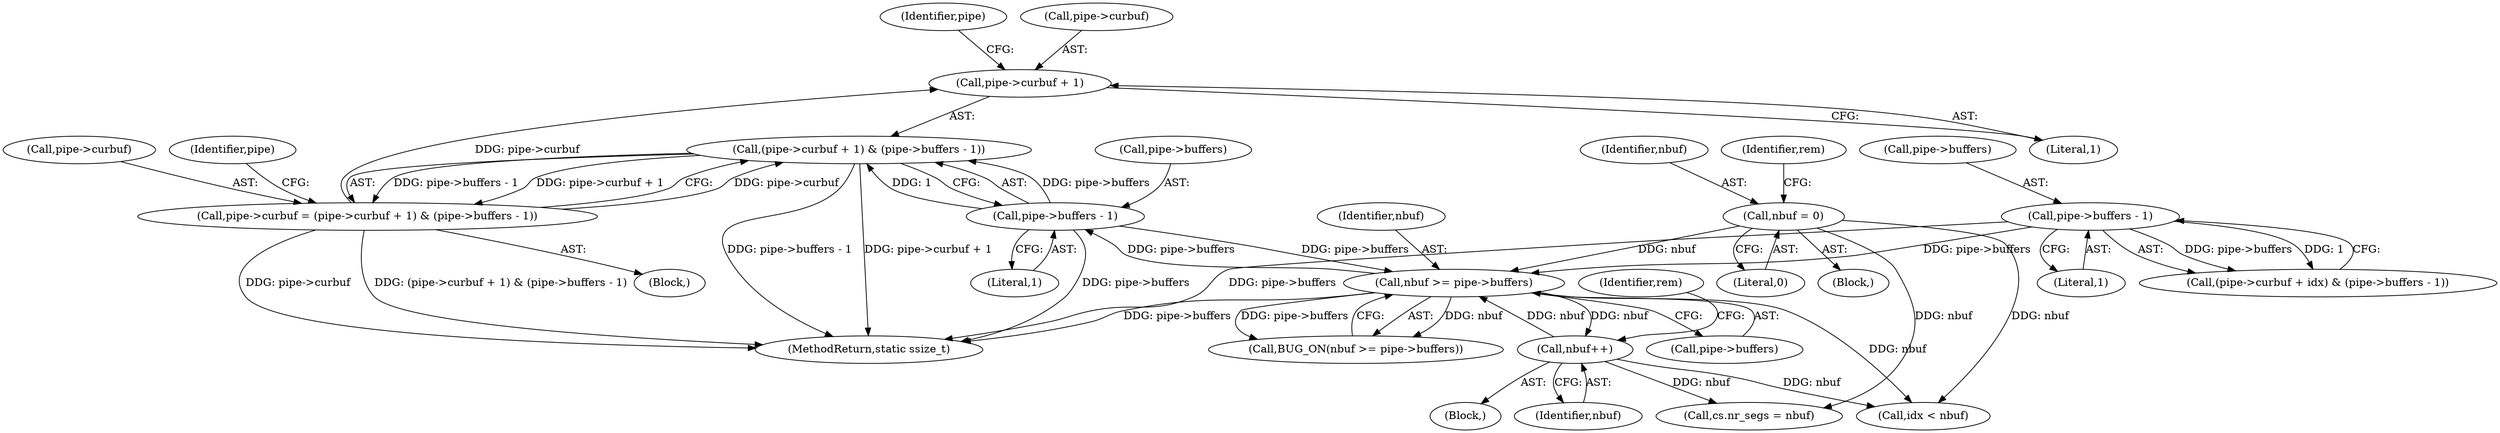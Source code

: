 digraph "0_linux_6b3a707736301c2128ca85ce85fb13f60b5e350a@pointer" {
"1000250" [label="(Call,pipe->curbuf + 1)"];
"1000245" [label="(Call,pipe->curbuf = (pipe->curbuf + 1) & (pipe->buffers - 1))"];
"1000249" [label="(Call,(pipe->curbuf + 1) & (pipe->buffers - 1))"];
"1000255" [label="(Call,pipe->buffers - 1)"];
"1000202" [label="(Call,nbuf >= pipe->buffers)"];
"1000301" [label="(Call,nbuf++)"];
"1000144" [label="(Call,nbuf = 0)"];
"1000178" [label="(Call,pipe->buffers - 1)"];
"1000255" [label="(Call,pipe->buffers - 1)"];
"1000204" [label="(Call,pipe->buffers)"];
"1000254" [label="(Literal,1)"];
"1000203" [label="(Identifier,nbuf)"];
"1000320" [label="(Call,cs.nr_segs = nbuf)"];
"1000182" [label="(Literal,1)"];
"1000257" [label="(Identifier,pipe)"];
"1000198" [label="(Block,)"];
"1000251" [label="(Call,pipe->curbuf)"];
"1000256" [label="(Call,pipe->buffers)"];
"1000250" [label="(Call,pipe->curbuf + 1)"];
"1000145" [label="(Identifier,nbuf)"];
"1000234" [label="(Block,)"];
"1000178" [label="(Call,pipe->buffers - 1)"];
"1000144" [label="(Call,nbuf = 0)"];
"1000259" [label="(Literal,1)"];
"1000201" [label="(Call,BUG_ON(nbuf >= pipe->buffers))"];
"1000302" [label="(Identifier,nbuf)"];
"1000249" [label="(Call,(pipe->curbuf + 1) & (pipe->buffers - 1))"];
"1000370" [label="(MethodReturn,static ssize_t)"];
"1000301" [label="(Call,nbuf++)"];
"1000146" [label="(Literal,0)"];
"1000106" [label="(Block,)"];
"1000245" [label="(Call,pipe->curbuf = (pipe->curbuf + 1) & (pipe->buffers - 1))"];
"1000148" [label="(Identifier,rem)"];
"1000304" [label="(Identifier,rem)"];
"1000172" [label="(Call,(pipe->curbuf + idx) & (pipe->buffers - 1))"];
"1000246" [label="(Call,pipe->curbuf)"];
"1000353" [label="(Call,idx < nbuf)"];
"1000179" [label="(Call,pipe->buffers)"];
"1000202" [label="(Call,nbuf >= pipe->buffers)"];
"1000262" [label="(Identifier,pipe)"];
"1000250" -> "1000249"  [label="AST: "];
"1000250" -> "1000254"  [label="CFG: "];
"1000251" -> "1000250"  [label="AST: "];
"1000254" -> "1000250"  [label="AST: "];
"1000257" -> "1000250"  [label="CFG: "];
"1000245" -> "1000250"  [label="DDG: pipe->curbuf"];
"1000245" -> "1000234"  [label="AST: "];
"1000245" -> "1000249"  [label="CFG: "];
"1000246" -> "1000245"  [label="AST: "];
"1000249" -> "1000245"  [label="AST: "];
"1000262" -> "1000245"  [label="CFG: "];
"1000245" -> "1000370"  [label="DDG: pipe->curbuf"];
"1000245" -> "1000370"  [label="DDG: (pipe->curbuf + 1) & (pipe->buffers - 1)"];
"1000249" -> "1000245"  [label="DDG: pipe->curbuf + 1"];
"1000249" -> "1000245"  [label="DDG: pipe->buffers - 1"];
"1000245" -> "1000249"  [label="DDG: pipe->curbuf"];
"1000249" -> "1000255"  [label="CFG: "];
"1000255" -> "1000249"  [label="AST: "];
"1000249" -> "1000370"  [label="DDG: pipe->buffers - 1"];
"1000249" -> "1000370"  [label="DDG: pipe->curbuf + 1"];
"1000255" -> "1000249"  [label="DDG: pipe->buffers"];
"1000255" -> "1000249"  [label="DDG: 1"];
"1000255" -> "1000259"  [label="CFG: "];
"1000256" -> "1000255"  [label="AST: "];
"1000259" -> "1000255"  [label="AST: "];
"1000255" -> "1000370"  [label="DDG: pipe->buffers"];
"1000255" -> "1000202"  [label="DDG: pipe->buffers"];
"1000202" -> "1000255"  [label="DDG: pipe->buffers"];
"1000202" -> "1000201"  [label="AST: "];
"1000202" -> "1000204"  [label="CFG: "];
"1000203" -> "1000202"  [label="AST: "];
"1000204" -> "1000202"  [label="AST: "];
"1000201" -> "1000202"  [label="CFG: "];
"1000202" -> "1000370"  [label="DDG: pipe->buffers"];
"1000202" -> "1000201"  [label="DDG: nbuf"];
"1000202" -> "1000201"  [label="DDG: pipe->buffers"];
"1000301" -> "1000202"  [label="DDG: nbuf"];
"1000144" -> "1000202"  [label="DDG: nbuf"];
"1000178" -> "1000202"  [label="DDG: pipe->buffers"];
"1000202" -> "1000301"  [label="DDG: nbuf"];
"1000202" -> "1000353"  [label="DDG: nbuf"];
"1000301" -> "1000198"  [label="AST: "];
"1000301" -> "1000302"  [label="CFG: "];
"1000302" -> "1000301"  [label="AST: "];
"1000304" -> "1000301"  [label="CFG: "];
"1000301" -> "1000320"  [label="DDG: nbuf"];
"1000301" -> "1000353"  [label="DDG: nbuf"];
"1000144" -> "1000106"  [label="AST: "];
"1000144" -> "1000146"  [label="CFG: "];
"1000145" -> "1000144"  [label="AST: "];
"1000146" -> "1000144"  [label="AST: "];
"1000148" -> "1000144"  [label="CFG: "];
"1000144" -> "1000320"  [label="DDG: nbuf"];
"1000144" -> "1000353"  [label="DDG: nbuf"];
"1000178" -> "1000172"  [label="AST: "];
"1000178" -> "1000182"  [label="CFG: "];
"1000179" -> "1000178"  [label="AST: "];
"1000182" -> "1000178"  [label="AST: "];
"1000172" -> "1000178"  [label="CFG: "];
"1000178" -> "1000370"  [label="DDG: pipe->buffers"];
"1000178" -> "1000172"  [label="DDG: pipe->buffers"];
"1000178" -> "1000172"  [label="DDG: 1"];
}
